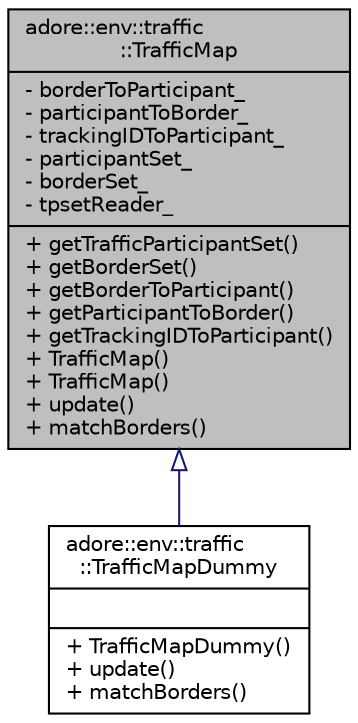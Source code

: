 digraph "adore::env::traffic::TrafficMap"
{
 // LATEX_PDF_SIZE
  edge [fontname="Helvetica",fontsize="10",labelfontname="Helvetica",labelfontsize="10"];
  node [fontname="Helvetica",fontsize="10",shape=record];
  Node1 [label="{adore::env::traffic\l::TrafficMap\n|- borderToParticipant_\l- participantToBorder_\l- trackingIDToParticipant_\l- participantSet_\l- borderSet_\l- tpsetReader_\l|+ getTrafficParticipantSet()\l+ getBorderSet()\l+ getBorderToParticipant()\l+ getParticipantToBorder()\l+ getTrackingIDToParticipant()\l+ TrafficMap()\l+ TrafficMap()\l+ update()\l+ matchBorders()\l}",height=0.2,width=0.4,color="black", fillcolor="grey75", style="filled", fontcolor="black",tooltip=" "];
  Node1 -> Node2 [dir="back",color="midnightblue",fontsize="10",style="solid",arrowtail="onormal",fontname="Helvetica"];
  Node2 [label="{adore::env::traffic\l::TrafficMapDummy\n||+ TrafficMapDummy()\l+ update()\l+ matchBorders()\l}",height=0.2,width=0.4,color="black", fillcolor="white", style="filled",URL="$classadore_1_1env_1_1traffic_1_1TrafficMapDummy.html",tooltip=" "];
}

